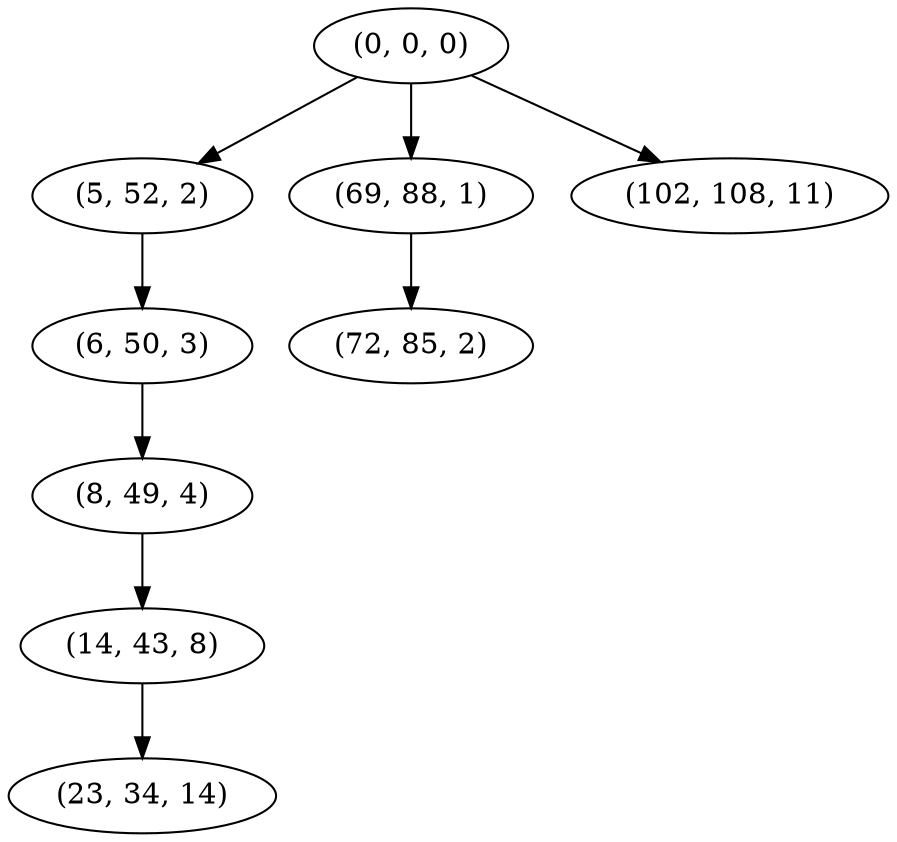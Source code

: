 digraph tree {
    "(0, 0, 0)";
    "(5, 52, 2)";
    "(6, 50, 3)";
    "(8, 49, 4)";
    "(14, 43, 8)";
    "(23, 34, 14)";
    "(69, 88, 1)";
    "(72, 85, 2)";
    "(102, 108, 11)";
    "(0, 0, 0)" -> "(5, 52, 2)";
    "(0, 0, 0)" -> "(69, 88, 1)";
    "(0, 0, 0)" -> "(102, 108, 11)";
    "(5, 52, 2)" -> "(6, 50, 3)";
    "(6, 50, 3)" -> "(8, 49, 4)";
    "(8, 49, 4)" -> "(14, 43, 8)";
    "(14, 43, 8)" -> "(23, 34, 14)";
    "(69, 88, 1)" -> "(72, 85, 2)";
}
